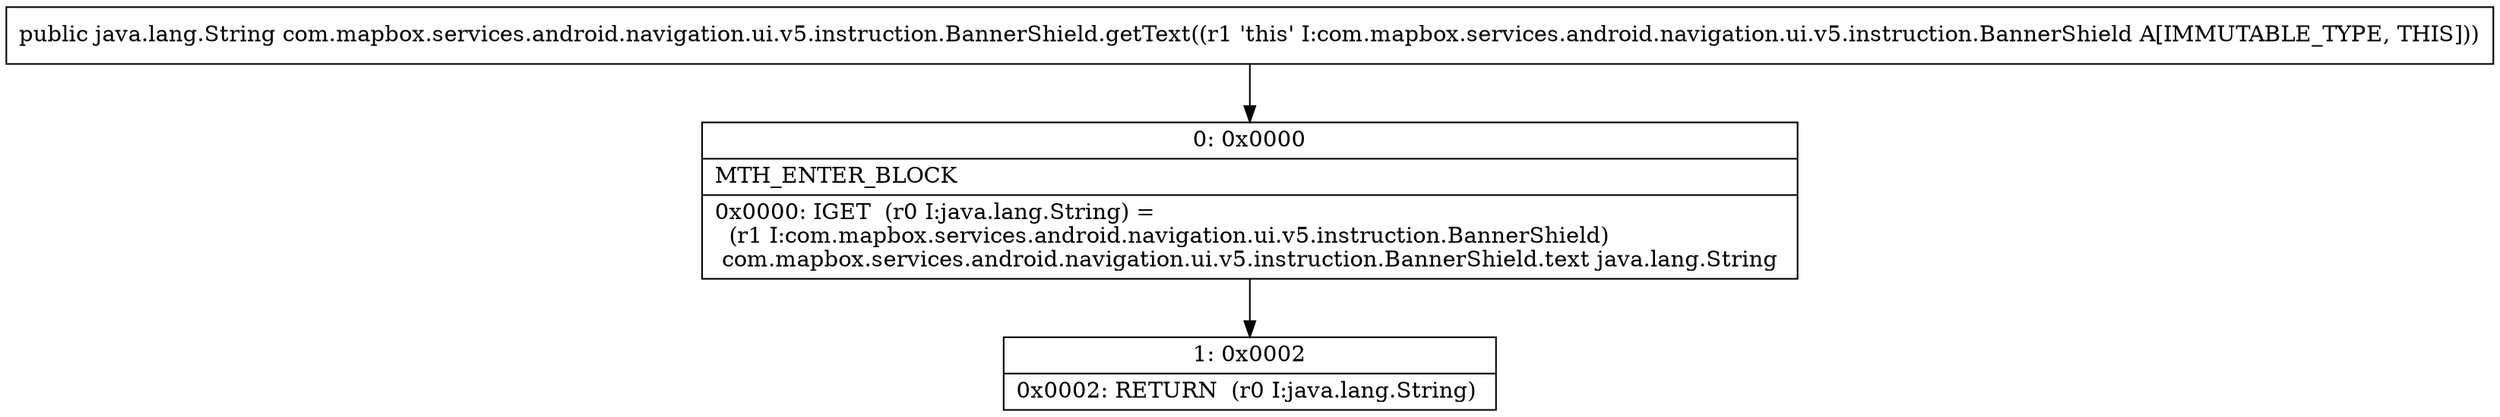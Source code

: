 digraph "CFG forcom.mapbox.services.android.navigation.ui.v5.instruction.BannerShield.getText()Ljava\/lang\/String;" {
Node_0 [shape=record,label="{0\:\ 0x0000|MTH_ENTER_BLOCK\l|0x0000: IGET  (r0 I:java.lang.String) = \l  (r1 I:com.mapbox.services.android.navigation.ui.v5.instruction.BannerShield)\l com.mapbox.services.android.navigation.ui.v5.instruction.BannerShield.text java.lang.String \l}"];
Node_1 [shape=record,label="{1\:\ 0x0002|0x0002: RETURN  (r0 I:java.lang.String) \l}"];
MethodNode[shape=record,label="{public java.lang.String com.mapbox.services.android.navigation.ui.v5.instruction.BannerShield.getText((r1 'this' I:com.mapbox.services.android.navigation.ui.v5.instruction.BannerShield A[IMMUTABLE_TYPE, THIS])) }"];
MethodNode -> Node_0;
Node_0 -> Node_1;
}

